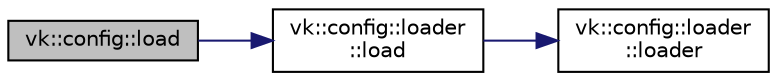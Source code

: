 digraph "vk::config::load"
{
 // LATEX_PDF_SIZE
  edge [fontname="Helvetica",fontsize="10",labelfontname="Helvetica",labelfontsize="10"];
  node [fontname="Helvetica",fontsize="10",shape=record];
  rankdir="LR";
  Node1 [label="vk::config::load",height=0.2,width=0.4,color="black", fillcolor="grey75", style="filled", fontcolor="black",tooltip=" "];
  Node1 -> Node2 [color="midnightblue",fontsize="10",style="solid",fontname="Helvetica"];
  Node2 [label="vk::config::loader\l::load",height=0.2,width=0.4,color="black", fillcolor="white", style="filled",URL="$classvk_1_1config_1_1loader.html#ab30736c900a838ea29ca1e15729264ac",tooltip=" "];
  Node2 -> Node3 [color="midnightblue",fontsize="10",style="solid",fontname="Helvetica"];
  Node3 [label="vk::config::loader\l::loader",height=0.2,width=0.4,color="black", fillcolor="white", style="filled",URL="$classvk_1_1config_1_1loader.html#a688b19a1f9cd509afb28625f95d65970",tooltip=" "];
}

